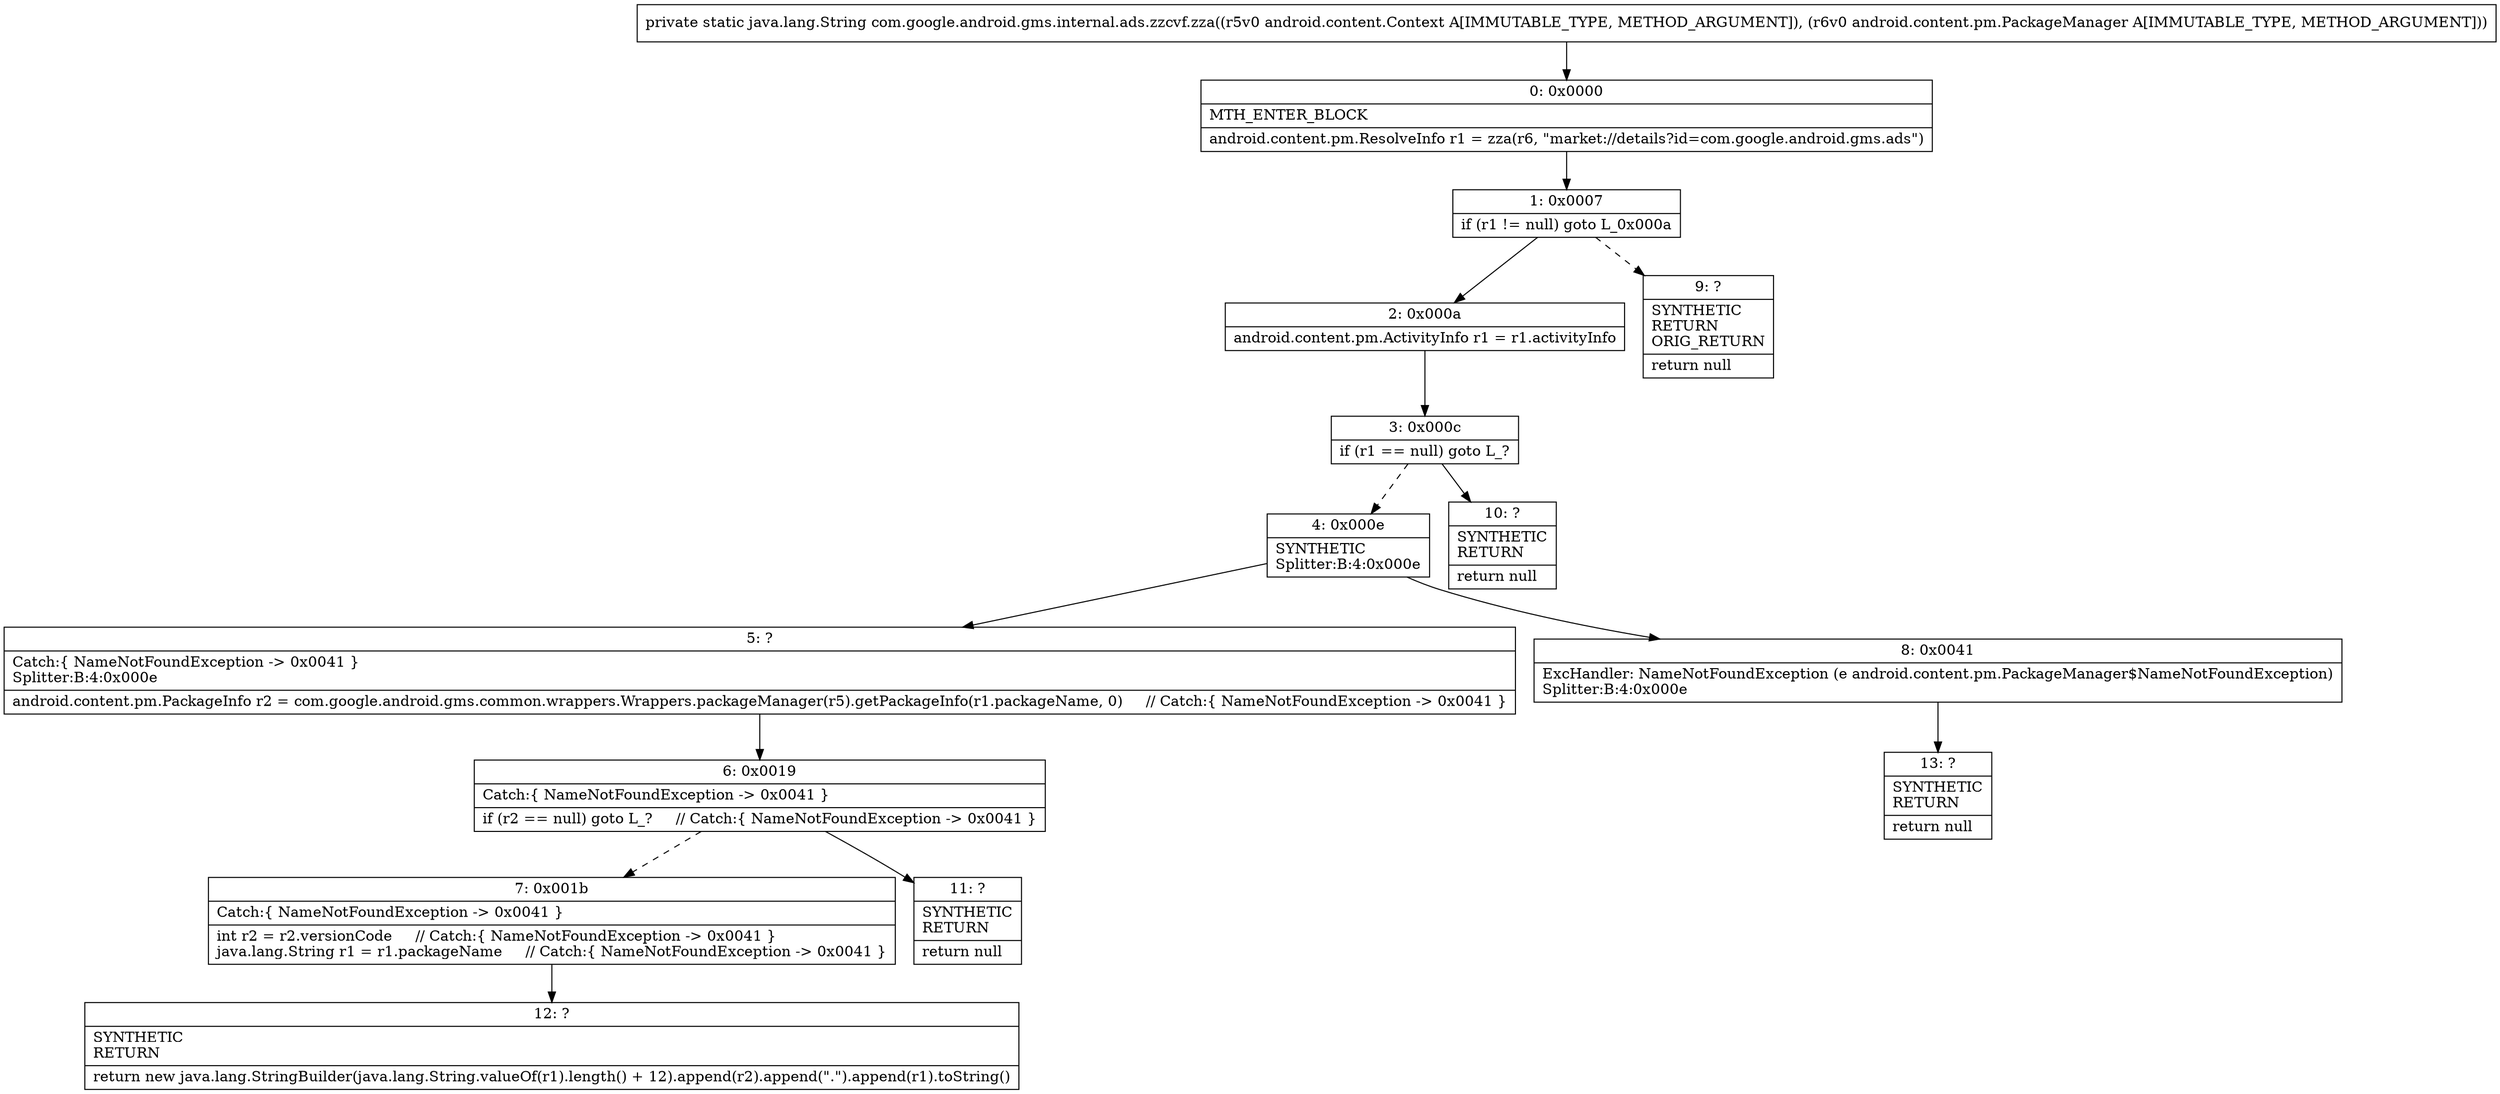 digraph "CFG forcom.google.android.gms.internal.ads.zzcvf.zza(Landroid\/content\/Context;Landroid\/content\/pm\/PackageManager;)Ljava\/lang\/String;" {
Node_0 [shape=record,label="{0\:\ 0x0000|MTH_ENTER_BLOCK\l|android.content.pm.ResolveInfo r1 = zza(r6, \"market:\/\/details?id=com.google.android.gms.ads\")\l}"];
Node_1 [shape=record,label="{1\:\ 0x0007|if (r1 != null) goto L_0x000a\l}"];
Node_2 [shape=record,label="{2\:\ 0x000a|android.content.pm.ActivityInfo r1 = r1.activityInfo\l}"];
Node_3 [shape=record,label="{3\:\ 0x000c|if (r1 == null) goto L_?\l}"];
Node_4 [shape=record,label="{4\:\ 0x000e|SYNTHETIC\lSplitter:B:4:0x000e\l}"];
Node_5 [shape=record,label="{5\:\ ?|Catch:\{ NameNotFoundException \-\> 0x0041 \}\lSplitter:B:4:0x000e\l|android.content.pm.PackageInfo r2 = com.google.android.gms.common.wrappers.Wrappers.packageManager(r5).getPackageInfo(r1.packageName, 0)     \/\/ Catch:\{ NameNotFoundException \-\> 0x0041 \}\l}"];
Node_6 [shape=record,label="{6\:\ 0x0019|Catch:\{ NameNotFoundException \-\> 0x0041 \}\l|if (r2 == null) goto L_?     \/\/ Catch:\{ NameNotFoundException \-\> 0x0041 \}\l}"];
Node_7 [shape=record,label="{7\:\ 0x001b|Catch:\{ NameNotFoundException \-\> 0x0041 \}\l|int r2 = r2.versionCode     \/\/ Catch:\{ NameNotFoundException \-\> 0x0041 \}\ljava.lang.String r1 = r1.packageName     \/\/ Catch:\{ NameNotFoundException \-\> 0x0041 \}\l}"];
Node_8 [shape=record,label="{8\:\ 0x0041|ExcHandler: NameNotFoundException (e android.content.pm.PackageManager$NameNotFoundException)\lSplitter:B:4:0x000e\l}"];
Node_9 [shape=record,label="{9\:\ ?|SYNTHETIC\lRETURN\lORIG_RETURN\l|return null\l}"];
Node_10 [shape=record,label="{10\:\ ?|SYNTHETIC\lRETURN\l|return null\l}"];
Node_11 [shape=record,label="{11\:\ ?|SYNTHETIC\lRETURN\l|return null\l}"];
Node_12 [shape=record,label="{12\:\ ?|SYNTHETIC\lRETURN\l|return new java.lang.StringBuilder(java.lang.String.valueOf(r1).length() + 12).append(r2).append(\".\").append(r1).toString()\l}"];
Node_13 [shape=record,label="{13\:\ ?|SYNTHETIC\lRETURN\l|return null\l}"];
MethodNode[shape=record,label="{private static java.lang.String com.google.android.gms.internal.ads.zzcvf.zza((r5v0 android.content.Context A[IMMUTABLE_TYPE, METHOD_ARGUMENT]), (r6v0 android.content.pm.PackageManager A[IMMUTABLE_TYPE, METHOD_ARGUMENT])) }"];
MethodNode -> Node_0;
Node_0 -> Node_1;
Node_1 -> Node_2;
Node_1 -> Node_9[style=dashed];
Node_2 -> Node_3;
Node_3 -> Node_4[style=dashed];
Node_3 -> Node_10;
Node_4 -> Node_5;
Node_4 -> Node_8;
Node_5 -> Node_6;
Node_6 -> Node_7[style=dashed];
Node_6 -> Node_11;
Node_7 -> Node_12;
Node_8 -> Node_13;
}


